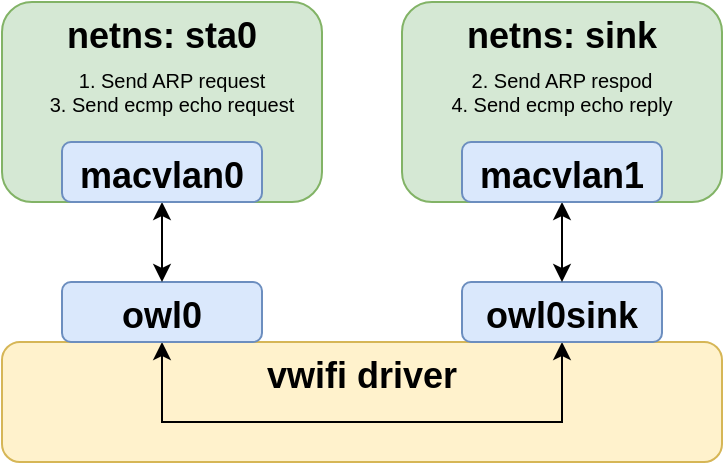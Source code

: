 <mxfile version="17.1.3" type="google"><diagram id="96MGUrIHp0_dF0uMJLDX" name="macvlan"><mxGraphModel grid="1" gridSize="10" guides="1" tooltips="1" connect="1" arrows="1" page="1" fold="1" pageScale="1" pageWidth="827" pageHeight="1169" math="0" shadow="0"><root><mxCell id="0"/><mxCell id="1" parent="0"/><mxCell id="zFxEvCXneLkheKIGFZH_-1" value="&lt;font style=&quot;font-size: 18px&quot;&gt;&lt;b&gt;netns: sta0&lt;/b&gt;&lt;/font&gt;" style="rounded=1;whiteSpace=wrap;html=1;fillColor=#d5e8d4;strokeColor=#82b366;verticalAlign=top;" vertex="1" parent="1"><mxGeometry x="120" y="150" width="160" height="100" as="geometry"/></mxCell><mxCell id="zFxEvCXneLkheKIGFZH_-3" value="&lt;font style=&quot;font-size: 18px&quot;&gt;&lt;b&gt;vwifi driver&lt;/b&gt;&lt;/font&gt;" style="rounded=1;whiteSpace=wrap;html=1;fillColor=#fff2cc;strokeColor=#d6b656;verticalAlign=top;" vertex="1" parent="1"><mxGeometry x="120" y="320" width="360" height="60" as="geometry"/></mxCell><mxCell id="zFxEvCXneLkheKIGFZH_-2" value="&lt;font style=&quot;font-size: 18px&quot;&gt;&lt;b&gt;netns: sink&lt;/b&gt;&lt;/font&gt;" style="rounded=1;whiteSpace=wrap;html=1;fillColor=#d5e8d4;strokeColor=#82b366;verticalAlign=top;" vertex="1" parent="1"><mxGeometry x="320" y="150" width="160" height="100" as="geometry"/></mxCell><mxCell id="zFxEvCXneLkheKIGFZH_-11" value="" style="edgeStyle=orthogonalEdgeStyle;rounded=0;orthogonalLoop=1;jettySize=auto;html=1;fontSize=18;entryX=0.5;entryY=1;entryDx=0;entryDy=0;startArrow=classic;startFill=1;" edge="1" parent="1" source="zFxEvCXneLkheKIGFZH_-4" target="zFxEvCXneLkheKIGFZH_-5"><mxGeometry relative="1" as="geometry"><Array as="points"><mxPoint x="200" y="360"/><mxPoint x="400" y="360"/></Array></mxGeometry></mxCell><mxCell id="zFxEvCXneLkheKIGFZH_-4" value="&lt;font style=&quot;font-size: 18px&quot;&gt;&lt;b&gt;owl0&lt;/b&gt;&lt;/font&gt;" style="rounded=1;whiteSpace=wrap;html=1;fillColor=#dae8fc;strokeColor=#6c8ebf;verticalAlign=top;" vertex="1" parent="1"><mxGeometry x="150" y="290" width="100" height="30" as="geometry"/></mxCell><mxCell id="zFxEvCXneLkheKIGFZH_-5" value="&lt;font style=&quot;font-size: 18px&quot;&gt;&lt;b&gt;owl0sink&lt;/b&gt;&lt;/font&gt;" style="rounded=1;whiteSpace=wrap;html=1;fillColor=#dae8fc;strokeColor=#6c8ebf;verticalAlign=top;" vertex="1" parent="1"><mxGeometry x="350" y="290" width="100" height="30" as="geometry"/></mxCell><mxCell id="zFxEvCXneLkheKIGFZH_-10" value="" style="edgeStyle=orthogonalEdgeStyle;rounded=0;orthogonalLoop=1;jettySize=auto;html=1;fontSize=18;startArrow=classic;startFill=1;" edge="1" parent="1" source="zFxEvCXneLkheKIGFZH_-6" target="zFxEvCXneLkheKIGFZH_-4"><mxGeometry relative="1" as="geometry"/></mxCell><mxCell id="zFxEvCXneLkheKIGFZH_-6" value="&lt;font style=&quot;font-size: 18px&quot;&gt;&lt;b&gt;macvlan0&lt;/b&gt;&lt;/font&gt;" style="rounded=1;whiteSpace=wrap;html=1;fillColor=#dae8fc;strokeColor=#6c8ebf;verticalAlign=top;" vertex="1" parent="1"><mxGeometry x="150" y="220" width="100" height="30" as="geometry"/></mxCell><mxCell id="zFxEvCXneLkheKIGFZH_-9" value="" style="edgeStyle=orthogonalEdgeStyle;rounded=0;orthogonalLoop=1;jettySize=auto;html=1;fontSize=18;startArrow=classic;startFill=1;" edge="1" parent="1" source="zFxEvCXneLkheKIGFZH_-8" target="zFxEvCXneLkheKIGFZH_-5"><mxGeometry relative="1" as="geometry"/></mxCell><mxCell id="zFxEvCXneLkheKIGFZH_-8" value="&lt;font style=&quot;font-size: 18px&quot;&gt;&lt;b&gt;macvlan1&lt;/b&gt;&lt;/font&gt;" style="rounded=1;whiteSpace=wrap;html=1;fillColor=#dae8fc;strokeColor=#6c8ebf;verticalAlign=top;" vertex="1" parent="1"><mxGeometry x="350" y="220" width="100" height="30" as="geometry"/></mxCell><mxCell id="zFxEvCXneLkheKIGFZH_-12" value="1. Send ARP request&lt;br&gt;3. Send ecmp echo request" style="text;html=1;strokeColor=none;fillColor=none;align=center;verticalAlign=middle;whiteSpace=wrap;rounded=0;fontSize=10;" vertex="1" parent="1"><mxGeometry x="140" y="180" width="130" height="30" as="geometry"/></mxCell><mxCell id="zFxEvCXneLkheKIGFZH_-13" value="2. Send ARP respod&lt;br&gt;4. Send ecmp echo reply" style="text;html=1;strokeColor=none;fillColor=none;align=center;verticalAlign=middle;whiteSpace=wrap;rounded=0;fontSize=10;" vertex="1" parent="1"><mxGeometry x="335" y="180" width="130" height="30" as="geometry"/></mxCell></root></mxGraphModel></diagram></mxfile>
